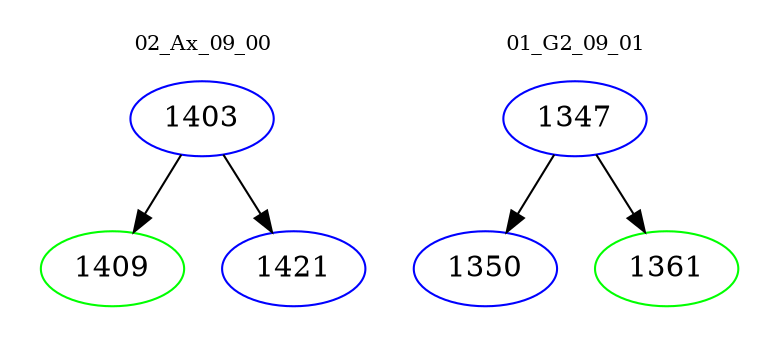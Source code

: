 digraph{
subgraph cluster_0 {
color = white
label = "02_Ax_09_00";
fontsize=10;
T0_1403 [label="1403", color="blue"]
T0_1403 -> T0_1409 [color="black"]
T0_1409 [label="1409", color="green"]
T0_1403 -> T0_1421 [color="black"]
T0_1421 [label="1421", color="blue"]
}
subgraph cluster_1 {
color = white
label = "01_G2_09_01";
fontsize=10;
T1_1347 [label="1347", color="blue"]
T1_1347 -> T1_1350 [color="black"]
T1_1350 [label="1350", color="blue"]
T1_1347 -> T1_1361 [color="black"]
T1_1361 [label="1361", color="green"]
}
}
